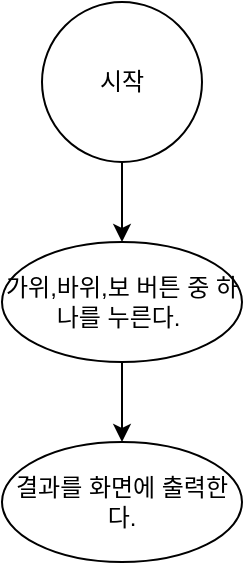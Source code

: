 <mxfile>
    <diagram id="0qSJPE2-vFAbaFO_kxSG" name="페이지-1">
        <mxGraphModel dx="524" dy="469" grid="1" gridSize="10" guides="1" tooltips="1" connect="1" arrows="1" fold="1" page="1" pageScale="1" pageWidth="827" pageHeight="1169" math="0" shadow="0">
            <root>
                <mxCell id="0"/>
                <mxCell id="1" parent="0"/>
                <mxCell id="6" value="" style="edgeStyle=none;html=1;" edge="1" parent="1" source="3" target="4">
                    <mxGeometry relative="1" as="geometry"/>
                </mxCell>
                <mxCell id="3" value="시작" style="ellipse;whiteSpace=wrap;html=1;aspect=fixed;" vertex="1" parent="1">
                    <mxGeometry x="160" y="40" width="80" height="80" as="geometry"/>
                </mxCell>
                <mxCell id="8" value="" style="edgeStyle=none;html=1;" edge="1" parent="1" source="4" target="7">
                    <mxGeometry relative="1" as="geometry"/>
                </mxCell>
                <mxCell id="4" value="가위,바위,보 버튼 중 하나를 누른다.&amp;nbsp;" style="ellipse;whiteSpace=wrap;html=1;" vertex="1" parent="1">
                    <mxGeometry x="140" y="160" width="120" height="60" as="geometry"/>
                </mxCell>
                <mxCell id="7" value="결과를 화면에 출력한다." style="ellipse;whiteSpace=wrap;html=1;" vertex="1" parent="1">
                    <mxGeometry x="140" y="260" width="120" height="60" as="geometry"/>
                </mxCell>
            </root>
        </mxGraphModel>
    </diagram>
</mxfile>